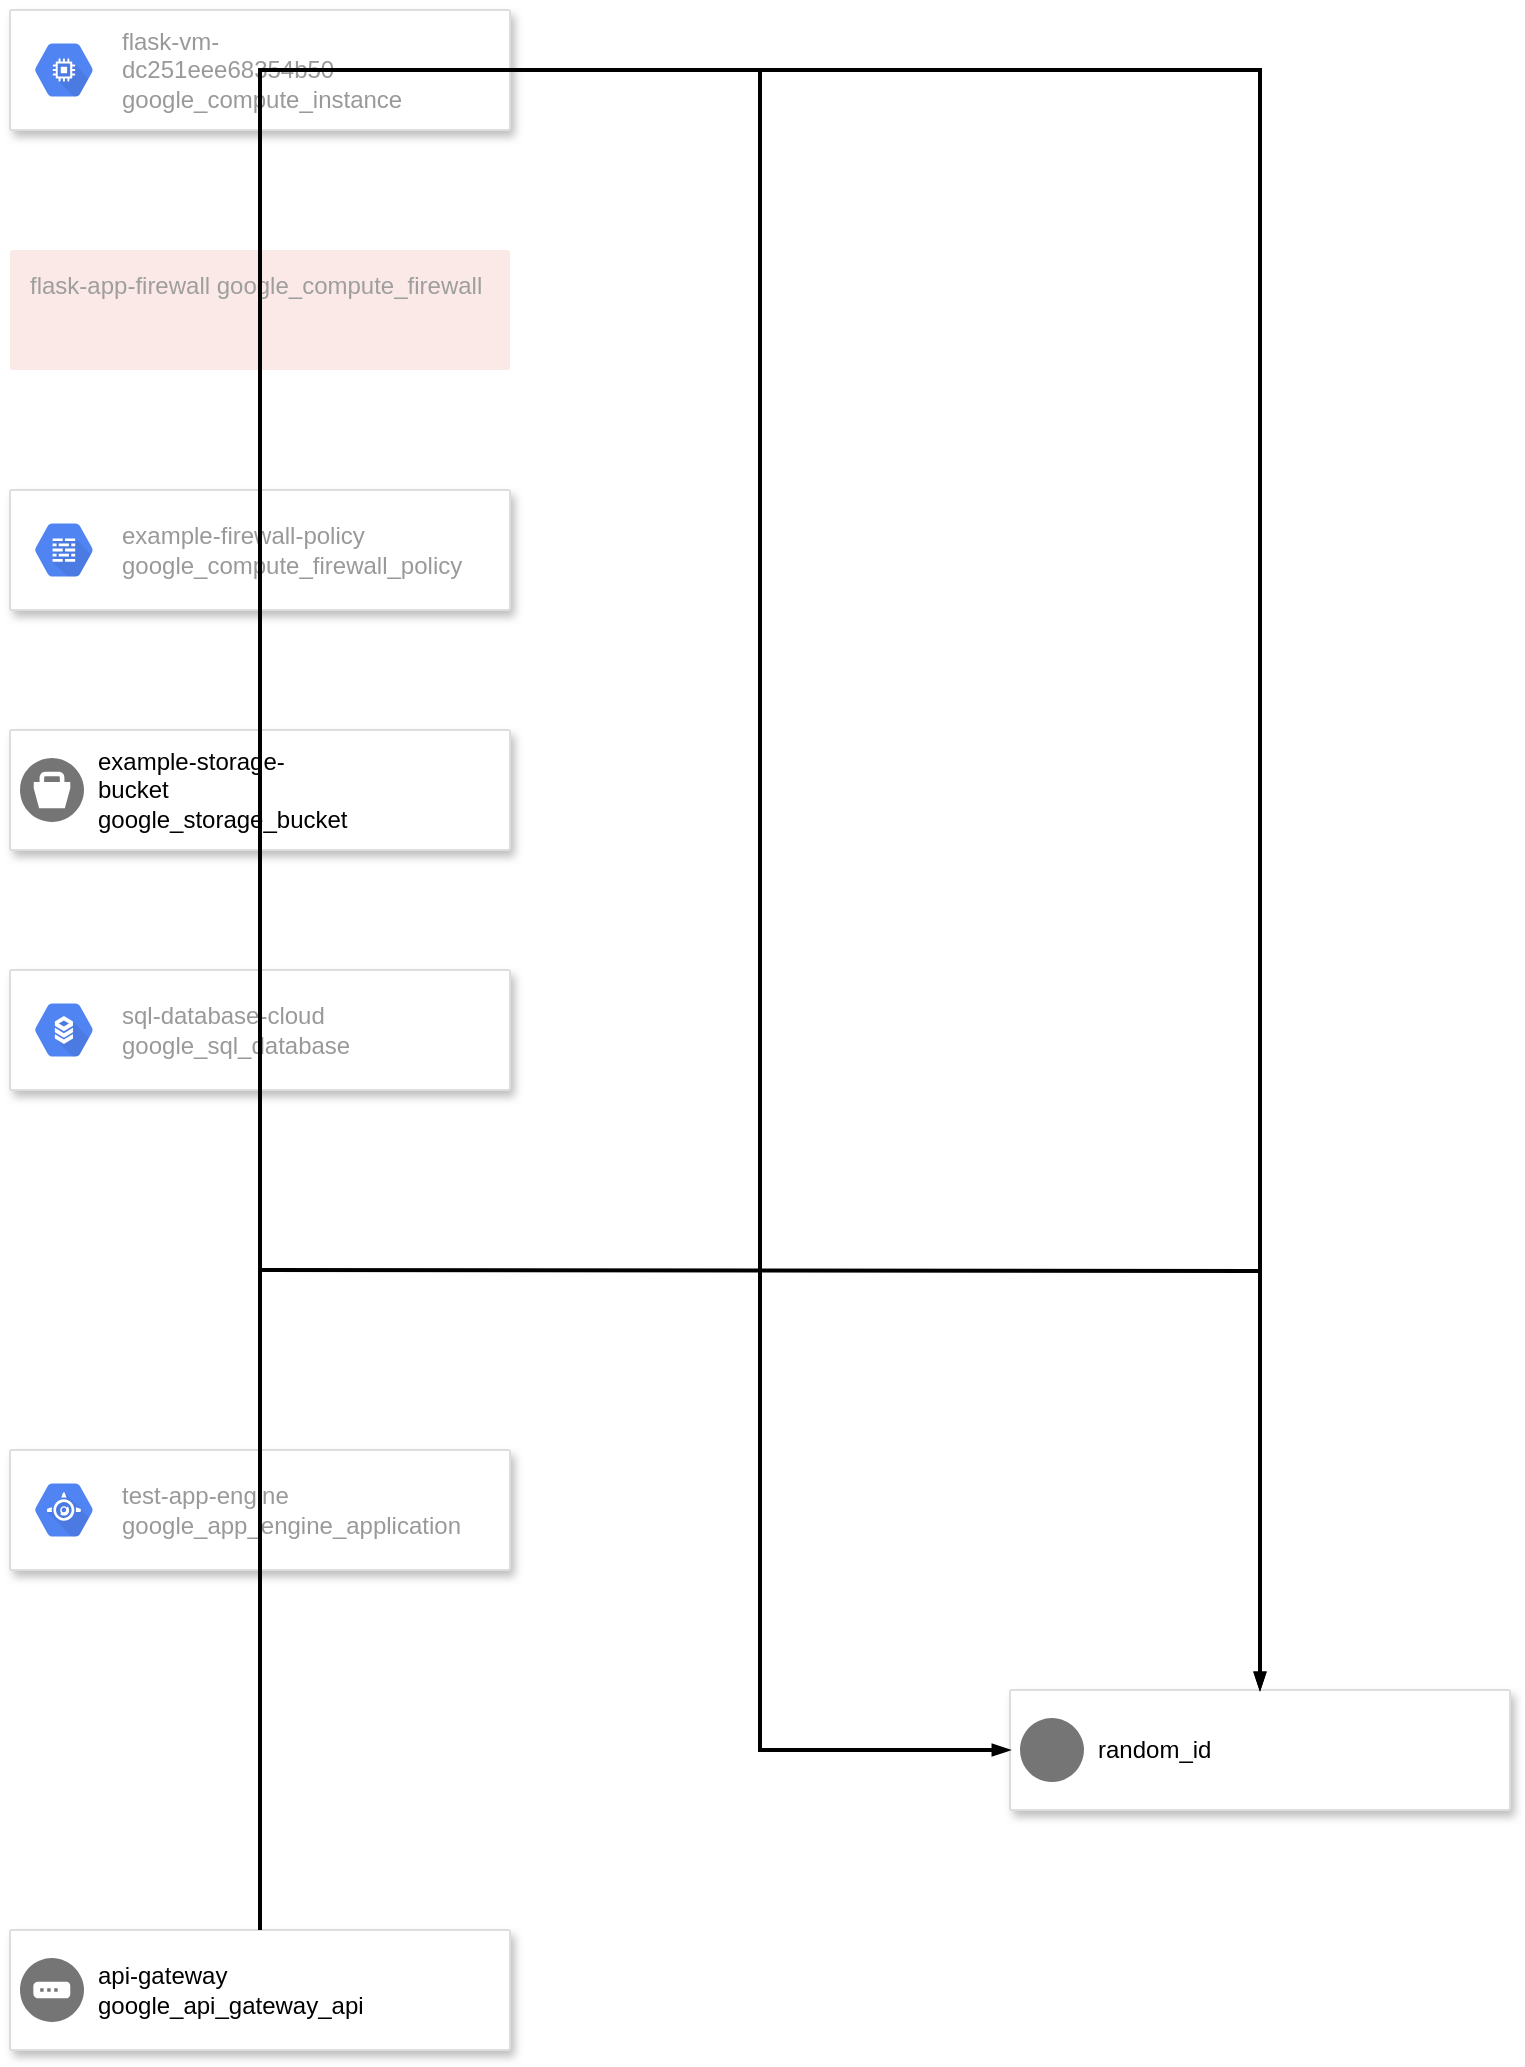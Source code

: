 <?xml version="1.0" encoding="UTF-8"?>
<mxGraphModel gridSize="10" pageWidth="850" pageHeight="1100">
    <root>
        <mxCell id="0"/>
        <mxCell id="1" parent="0"/>
        <mxCell id="2" parent="1" value="" style="whiteSpace=wrap;html=1;strokeColor=#dddddd;shadow=1;strokeWidth=1;rounded=1;absoluteArcSize=1;arcSize=2;" vertex="1">
            <mxGeometry x="50" y="170" width="250" height="60" as="geometry"/>
        </mxCell>
        <mxCell id="3" parent="2" value="flask-vm-dc251eee68354b50	google_compute_instance" style="whiteSpace=wrap;sketch=0;dashed=0;connectable=0;html=1;fillColor=#5184F3;strokeColor=none;part=1;labelPosition=right;verticalLabelPosition=middle;align=left;verticalAlign=middle;spacingLeft=5;fontColor=#999999;fontSize=12;shape=mxgraph.gcp2.hexIcon;prIcon=compute_engine" vertex="1">
            <mxGeometry y="0.5" width="44" height="39" relative="1" as="geometry">
                <mxPoint x="5" y="-19.5" as="offset"/>
            </mxGeometry>
        </mxCell>
        <mxCell id="4" parent="1" value="flask-app-firewall	google_compute_firewall" style="whiteSpace=wrap;sketch=0;points=[[0,0,0],[0.25,0,0],[0.5,0,0],[0.75,0,0],[1,0,0],[1,0.25,0],[1,0.5,0],[1,0.75,0],[1,1,0],[0.75,1,0],[0.5,1,0],[0.25,1,0],[0,1,0],[0,0.75,0],[0,0.5,0],[0,0.25,0]];rounded=1;absoluteArcSize=1;arcSize=2;html=1;strokeColor=none;gradientColor=none;shadow=0;dashed=0;fontSize=12;fontColor=#9E9E9E;align=left;verticalAlign=top;spacing=10;spacingTop=-4;fillColor=#FBE9E7;" vertex="1">
            <mxGeometry x="50" y="290" width="250" height="60" as="geometry"/>
        </mxCell>
        <mxCell id="5" parent="1" value="" style="whiteSpace=wrap;html=1;strokeColor=#dddddd;shadow=1;strokeWidth=1;rounded=1;absoluteArcSize=1;arcSize=2;" vertex="1">
            <mxGeometry x="50" y="410" width="250" height="60" as="geometry"/>
        </mxCell>
        <mxCell id="6" parent="5" value="example-firewall-policy	google_compute_firewall_policy" style="whiteSpace=wrap;sketch=0;dashed=0;connectable=0;html=1;fillColor=#5184F3;strokeColor=none;part=1;labelPosition=right;verticalLabelPosition=middle;align=left;verticalAlign=middle;spacingLeft=5;fontColor=#999999;fontSize=12;shape=mxgraph.gcp2.hexIcon;prIcon=cloud_firewall_rules" vertex="1">
            <mxGeometry y="0.5" width="44" height="39" relative="1" as="geometry">
                <mxPoint x="5" y="-19.5" as="offset"/>
            </mxGeometry>
        </mxCell>
        <mxCell id="7" parent="1" value="" style="whiteSpace=wrap;html=1;strokeColor=#dddddd;shadow=1;strokeWidth=1;rounded=1;absoluteArcSize=1;arcSize=2;" vertex="1">
            <mxGeometry x="50" y="530" width="250" height="60" as="geometry"/>
        </mxCell>
        <mxCell id="8" parent="7" value="example-storage-bucket	google_storage_bucket" style="whiteSpace=wrap;sketch=0;dashed=0;connectable=0;html=1;fillColor=#757575;strokeColor=none;part=1;labelPosition=right;verticalLabelPosition=middle;align=left;verticalAlign=middle;spacingLeft=5;fontSize=12;shape=mxgraph.gcp2.bucket" vertex="1">
            <mxGeometry y="0.5" width="32" height="32" relative="1" as="geometry">
                <mxPoint x="5" y="-16" as="offset"/>
            </mxGeometry>
        </mxCell>
        <mxCell id="9" parent="1" value="" style="whiteSpace=wrap;html=1;strokeColor=#dddddd;shadow=1;strokeWidth=1;rounded=1;absoluteArcSize=1;arcSize=2;" vertex="1">
            <mxGeometry x="50" y="650" width="250" height="60" as="geometry"/>
        </mxCell>
        <mxCell id="10" parent="9" value="sql-database-cloud	google_sql_database" style="whiteSpace=wrap;sketch=0;dashed=0;connectable=0;html=1;fillColor=#5184F3;strokeColor=none;part=1;labelPosition=right;verticalLabelPosition=middle;align=left;verticalAlign=middle;spacingLeft=5;fontColor=#999999;fontSize=12;shape=mxgraph.gcp2.hexIcon;prIcon=cloud_sql" vertex="1">
            <mxGeometry y="0.5" width="44" height="39" relative="1" as="geometry">
                <mxPoint x="5" y="-19.5" as="offset"/>
            </mxGeometry>
        </mxCell>
        <mxCell id="13" parent="1" value="" style="whiteSpace=wrap;html=1;strokeColor=#dddddd;shadow=1;strokeWidth=1;rounded=1;absoluteArcSize=1;arcSize=2;" vertex="1">
            <mxGeometry x="50" y="890" width="250" height="60" as="geometry"/>
        </mxCell>
        <mxCell id="14" parent="13" value="test-app-engine	google_app_engine_application" style="whiteSpace=wrap;sketch=0;dashed=0;connectable=0;html=1;fillColor=#5184F3;strokeColor=none;part=1;labelPosition=right;verticalLabelPosition=middle;align=left;verticalAlign=middle;spacingLeft=5;fontColor=#999999;fontSize=12;shape=mxgraph.gcp2.hexIcon;prIcon=app_engine" vertex="1">
            <mxGeometry y="0.5" width="44" height="39" relative="1" as="geometry">
                <mxPoint x="5" y="-19.5" as="offset"/>
            </mxGeometry>
        </mxCell>
        <mxCell id="15" parent="1" value="" style="whiteSpace=wrap;html=1;strokeColor=#dddddd;shadow=1;strokeWidth=1;rounded=1;absoluteArcSize=1;arcSize=2;" vertex="1">
            <mxGeometry x="550" y="1010" width="250" height="60" as="geometry"/>
        </mxCell>
        <mxCell id="16" parent="15" value="random_id" style="whiteSpace=wrap;sketch=0;dashed=0;connectable=0;html=1;fillColor=#757575;strokeColor=none;part=1;labelPosition=right;verticalLabelPosition=middle;align=left;verticalAlign=middle;spacingLeft=5;fontSize=12;shape=mxgraph.gcp2.blank" vertex="1">
            <mxGeometry y="0.5" width="32" height="32" relative="1" as="geometry">
                <mxPoint x="5" y="-16" as="offset"/>
            </mxGeometry>
        </mxCell>
        <mxCell id="17" parent="1" value="" style="whiteSpace=wrap;html=1;strokeColor=#dddddd;shadow=1;strokeWidth=1;rounded=1;absoluteArcSize=1;arcSize=2;" vertex="1">
            <mxGeometry x="50" y="1130" width="250" height="60" as="geometry"/>
        </mxCell>
        <mxCell id="18" parent="17" value="api-gateway	google_api_gateway_api" style="whiteSpace=wrap;sketch=0;dashed=0;connectable=0;html=1;fillColor=#757575;strokeColor=none;part=1;labelPosition=right;verticalLabelPosition=middle;align=left;verticalAlign=middle;spacingLeft=5;fontSize=12;shape=mxgraph.gcp2.gateway" vertex="1">
            <mxGeometry y="0.5" width="32" height="32" relative="1" as="geometry">
                <mxPoint x="5" y="-16" as="offset"/>
            </mxGeometry>
        </mxCell>
        <mxCell id="19" parent="1" value="" style="whiteSpace=wrap;html=1;edgeStyle=orthogonalEdgeStyle;fontSize=12;html=1;endArrow=blockThin;endFill=1;rounded=0;strokeWidth=2;endSize=4;startSize=4;" edge="1" target="15" source="2">
            <mxGeometry relative="1" as="geometry">
                <mxPoint x="175" y="200" as="sourcePoint"/>
                <mxPoint x="675" y="1040" as="targetPoint"/>
            </mxGeometry>
        </mxCell>
        <mxCell id="20" parent="1" value="" style="whiteSpace=wrap;html=1;edgeStyle=orthogonalEdgeStyle;fontSize=12;html=1;endArrow=blockThin;endFill=1;rounded=0;strokeWidth=2;endSize=4;startSize=4;" edge="1" target="15" source="11">
            <mxGeometry relative="1" as="geometry">
                <mxPoint x="175" y="800" as="sourcePoint"/>
                <mxPoint x="675" y="1040" as="targetPoint"/>
            </mxGeometry>
        </mxCell>
        <mxCell id="21" parent="1" value="" style="whiteSpace=wrap;html=1;edgeStyle=orthogonalEdgeStyle;fontSize=12;html=1;endArrow=blockThin;endFill=1;rounded=0;strokeWidth=2;endSize=4;startSize=4;" edge="1" target="15" source="17">
            <mxGeometry relative="1" as="geometry">
                <mxPoint x="175" y="1160" as="sourcePoint"/>
                <mxPoint x="675" y="1040" as="targetPoint"/>
                <Array as="points">
                    <mxPoint x="425" y="200"/>
                    <mxPoint x="425" y="1040"/>
                </Array>
                <Array as="points">
                    <mxPoint x="425" y="200"/>
                    <mxPoint x="425" y="1040"/>
                </Array>
                <Array as="points">
                    <mxPoint x="425" y="200"/>
                    <mxPoint x="425" y="1040"/>
                </Array>
                <Array as="points">
                    <mxPoint x="425" y="200"/>
                    <mxPoint x="425" y="1040"/>
                </Array>
                <Array as="points">
                    <mxPoint x="425" y="200"/>
                    <mxPoint x="425" y="1040"/>
                </Array>
                <Array as="points">
                    <mxPoint x="425" y="200"/>
                    <mxPoint x="425" y="1040"/>
                </Array>
                <Array as="points">
                    <mxPoint x="425" y="200"/>
                    <mxPoint x="425" y="1040"/>
                </Array>
                <Array as="points">
                    <mxPoint x="425" y="200"/>
                    <mxPoint x="425" y="1040"/>
                </Array>
                <Array as="points">
                    <mxPoint x="425" y="200"/>
                    <mxPoint x="425" y="1040"/>
                </Array>
            </mxGeometry>
        </mxCell>
    </root>
</mxGraphModel>
